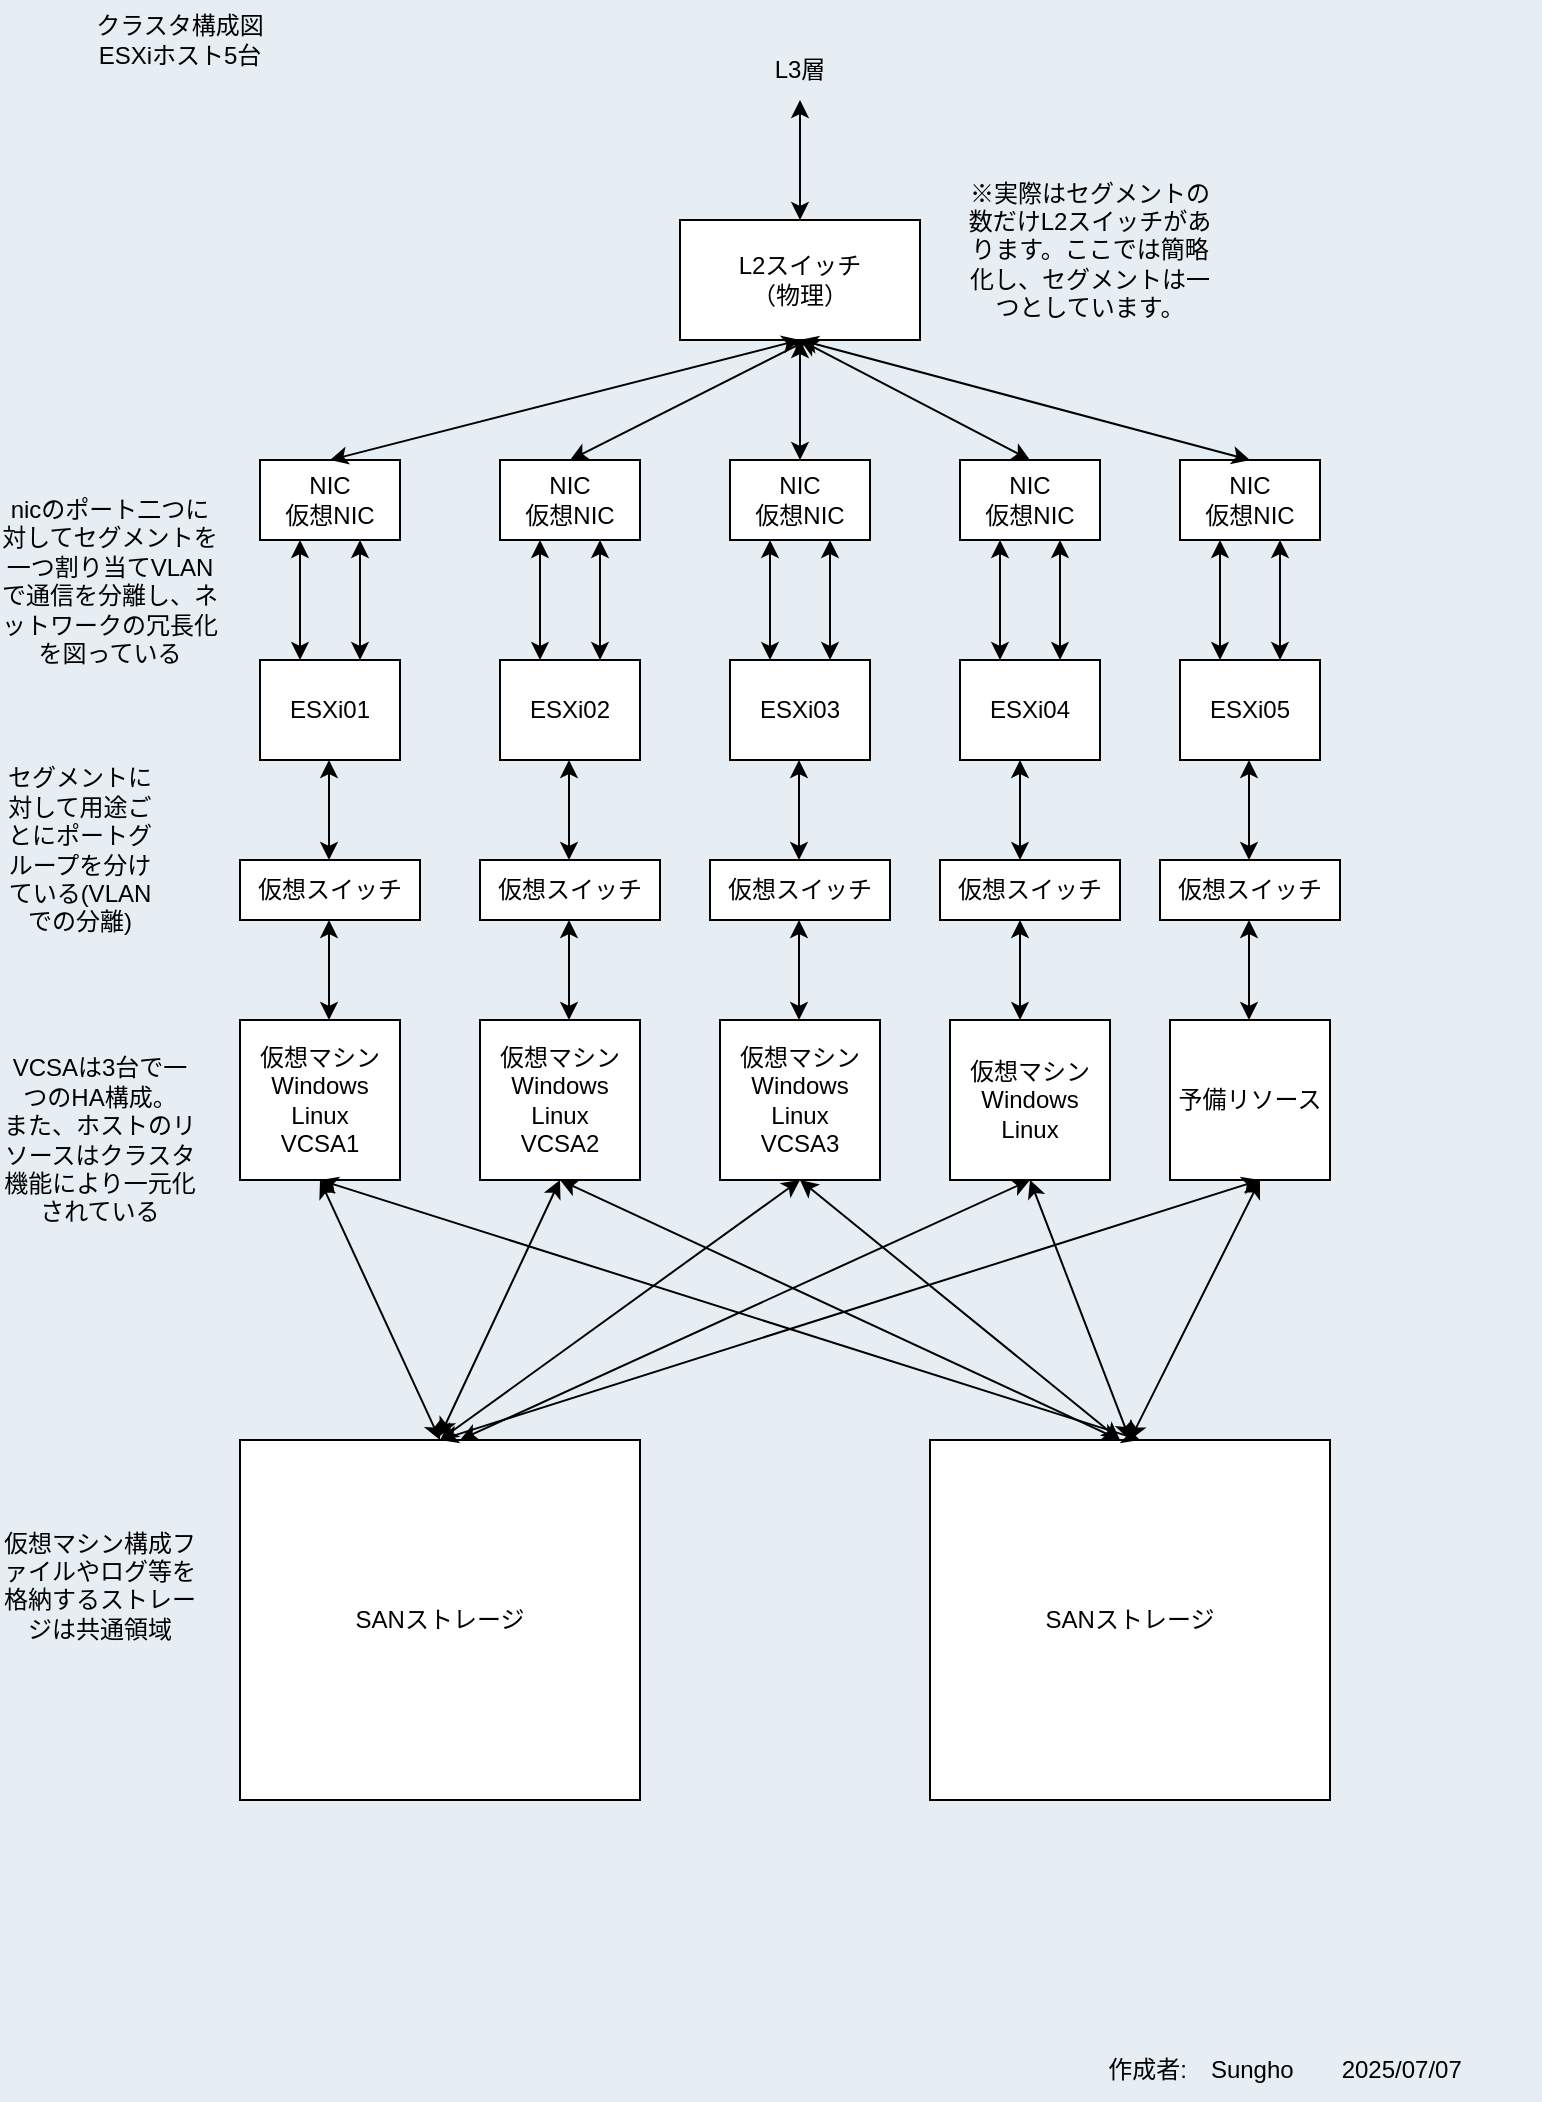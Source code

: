 <mxfile version="27.2.0">
  <diagram name="ページ1" id="e4d3R8pThOpwjFLqMaBg">
    <mxGraphModel dx="2066" dy="1109" grid="1" gridSize="10" guides="1" tooltips="1" connect="1" arrows="1" fold="1" page="1" pageScale="1" pageWidth="827" pageHeight="1169" background="light-dark(#E6EEF3,#E6EEF3)" math="0" shadow="0">
      <root>
        <mxCell id="0" />
        <mxCell id="1" parent="0" />
        <mxCell id="zsU3p8TbrbCi66kmZD97-1" value="L2スイッチ&lt;br&gt;（物理）" style="rounded=0;whiteSpace=wrap;html=1;" vertex="1" parent="1">
          <mxGeometry x="350" y="120" width="120" height="60" as="geometry" />
        </mxCell>
        <mxCell id="zsU3p8TbrbCi66kmZD97-3" value="クラスタ構成図&lt;br&gt;ESXiホスト5台" style="text;html=1;align=center;verticalAlign=middle;whiteSpace=wrap;rounded=0;" vertex="1" parent="1">
          <mxGeometry x="20" y="10" width="160" height="40" as="geometry" />
        </mxCell>
        <mxCell id="zsU3p8TbrbCi66kmZD97-4" value="NIC&lt;br&gt;仮想NIC" style="rounded=0;whiteSpace=wrap;html=1;" vertex="1" parent="1">
          <mxGeometry x="140" y="240" width="70" height="40" as="geometry" />
        </mxCell>
        <mxCell id="zsU3p8TbrbCi66kmZD97-9" value="ESXi01" style="rounded=0;whiteSpace=wrap;html=1;" vertex="1" parent="1">
          <mxGeometry x="140" y="340" width="70" height="50" as="geometry" />
        </mxCell>
        <mxCell id="zsU3p8TbrbCi66kmZD97-15" value="" style="endArrow=classic;startArrow=classic;html=1;rounded=0;exitX=0.25;exitY=0;exitDx=0;exitDy=0;entryX=0.25;entryY=1;entryDx=0;entryDy=0;" edge="1" parent="1">
          <mxGeometry width="50" height="50" relative="1" as="geometry">
            <mxPoint x="160" y="340" as="sourcePoint" />
            <mxPoint x="160" y="280" as="targetPoint" />
          </mxGeometry>
        </mxCell>
        <mxCell id="zsU3p8TbrbCi66kmZD97-18" value="" style="endArrow=classic;startArrow=classic;html=1;rounded=0;entryX=0.5;entryY=1;entryDx=0;entryDy=0;exitX=0.5;exitY=0;exitDx=0;exitDy=0;" edge="1" parent="1" source="zsU3p8TbrbCi66kmZD97-4" target="zsU3p8TbrbCi66kmZD97-1">
          <mxGeometry width="50" height="50" relative="1" as="geometry">
            <mxPoint x="100" y="230" as="sourcePoint" />
            <mxPoint x="130" y="190" as="targetPoint" />
          </mxGeometry>
        </mxCell>
        <mxCell id="zsU3p8TbrbCi66kmZD97-20" value="" style="endArrow=classic;startArrow=classic;html=1;rounded=0;exitX=0.25;exitY=0;exitDx=0;exitDy=0;entryX=0.25;entryY=1;entryDx=0;entryDy=0;" edge="1" parent="1">
          <mxGeometry width="50" height="50" relative="1" as="geometry">
            <mxPoint x="190" y="340" as="sourcePoint" />
            <mxPoint x="190" y="280" as="targetPoint" />
          </mxGeometry>
        </mxCell>
        <mxCell id="zsU3p8TbrbCi66kmZD97-22" value="" style="endArrow=classic;startArrow=classic;html=1;rounded=0;exitX=0.5;exitY=0;exitDx=0;exitDy=0;" edge="1" parent="1" source="zsU3p8TbrbCi66kmZD97-1">
          <mxGeometry width="50" height="50" relative="1" as="geometry">
            <mxPoint x="364" y="110" as="sourcePoint" />
            <mxPoint x="410" y="60" as="targetPoint" />
          </mxGeometry>
        </mxCell>
        <mxCell id="zsU3p8TbrbCi66kmZD97-23" value="L3層" style="text;html=1;align=center;verticalAlign=middle;whiteSpace=wrap;rounded=0;" vertex="1" parent="1">
          <mxGeometry x="355" y="30" width="110" height="30" as="geometry" />
        </mxCell>
        <mxCell id="zsU3p8TbrbCi66kmZD97-24" value="NIC&lt;br&gt;仮想NIC" style="rounded=0;whiteSpace=wrap;html=1;" vertex="1" parent="1">
          <mxGeometry x="260" y="240" width="70" height="40" as="geometry" />
        </mxCell>
        <mxCell id="zsU3p8TbrbCi66kmZD97-25" value="ESXi02" style="rounded=0;whiteSpace=wrap;html=1;" vertex="1" parent="1">
          <mxGeometry x="260" y="340" width="70" height="50" as="geometry" />
        </mxCell>
        <mxCell id="zsU3p8TbrbCi66kmZD97-26" value="" style="endArrow=classic;startArrow=classic;html=1;rounded=0;exitX=0.25;exitY=0;exitDx=0;exitDy=0;entryX=0.25;entryY=1;entryDx=0;entryDy=0;" edge="1" parent="1">
          <mxGeometry width="50" height="50" relative="1" as="geometry">
            <mxPoint x="280" y="340" as="sourcePoint" />
            <mxPoint x="280" y="280" as="targetPoint" />
          </mxGeometry>
        </mxCell>
        <mxCell id="zsU3p8TbrbCi66kmZD97-27" value="" style="endArrow=classic;startArrow=classic;html=1;rounded=0;exitX=0.25;exitY=0;exitDx=0;exitDy=0;entryX=0.25;entryY=1;entryDx=0;entryDy=0;" edge="1" parent="1">
          <mxGeometry width="50" height="50" relative="1" as="geometry">
            <mxPoint x="310" y="340" as="sourcePoint" />
            <mxPoint x="310" y="280" as="targetPoint" />
          </mxGeometry>
        </mxCell>
        <mxCell id="zsU3p8TbrbCi66kmZD97-28" value="NIC&lt;br&gt;仮想NIC" style="rounded=0;whiteSpace=wrap;html=1;" vertex="1" parent="1">
          <mxGeometry x="375" y="240" width="70" height="40" as="geometry" />
        </mxCell>
        <mxCell id="zsU3p8TbrbCi66kmZD97-29" value="ESXi03" style="rounded=0;whiteSpace=wrap;html=1;" vertex="1" parent="1">
          <mxGeometry x="375" y="340" width="70" height="50" as="geometry" />
        </mxCell>
        <mxCell id="zsU3p8TbrbCi66kmZD97-30" value="" style="endArrow=classic;startArrow=classic;html=1;rounded=0;exitX=0.25;exitY=0;exitDx=0;exitDy=0;entryX=0.25;entryY=1;entryDx=0;entryDy=0;" edge="1" parent="1">
          <mxGeometry width="50" height="50" relative="1" as="geometry">
            <mxPoint x="395" y="340" as="sourcePoint" />
            <mxPoint x="395" y="280" as="targetPoint" />
          </mxGeometry>
        </mxCell>
        <mxCell id="zsU3p8TbrbCi66kmZD97-31" value="" style="endArrow=classic;startArrow=classic;html=1;rounded=0;exitX=0.25;exitY=0;exitDx=0;exitDy=0;entryX=0.25;entryY=1;entryDx=0;entryDy=0;" edge="1" parent="1">
          <mxGeometry width="50" height="50" relative="1" as="geometry">
            <mxPoint x="425" y="340" as="sourcePoint" />
            <mxPoint x="425" y="280" as="targetPoint" />
          </mxGeometry>
        </mxCell>
        <mxCell id="zsU3p8TbrbCi66kmZD97-32" value="NIC&lt;br&gt;仮想NIC" style="rounded=0;whiteSpace=wrap;html=1;" vertex="1" parent="1">
          <mxGeometry x="490" y="240" width="70" height="40" as="geometry" />
        </mxCell>
        <mxCell id="zsU3p8TbrbCi66kmZD97-33" value="ESXi04" style="rounded=0;whiteSpace=wrap;html=1;" vertex="1" parent="1">
          <mxGeometry x="490" y="340" width="70" height="50" as="geometry" />
        </mxCell>
        <mxCell id="zsU3p8TbrbCi66kmZD97-34" value="" style="endArrow=classic;startArrow=classic;html=1;rounded=0;exitX=0.25;exitY=0;exitDx=0;exitDy=0;entryX=0.25;entryY=1;entryDx=0;entryDy=0;" edge="1" parent="1">
          <mxGeometry width="50" height="50" relative="1" as="geometry">
            <mxPoint x="510" y="340" as="sourcePoint" />
            <mxPoint x="510" y="280" as="targetPoint" />
          </mxGeometry>
        </mxCell>
        <mxCell id="zsU3p8TbrbCi66kmZD97-35" value="" style="endArrow=classic;startArrow=classic;html=1;rounded=0;exitX=0.25;exitY=0;exitDx=0;exitDy=0;entryX=0.25;entryY=1;entryDx=0;entryDy=0;" edge="1" parent="1">
          <mxGeometry width="50" height="50" relative="1" as="geometry">
            <mxPoint x="540" y="340" as="sourcePoint" />
            <mxPoint x="540" y="280" as="targetPoint" />
          </mxGeometry>
        </mxCell>
        <mxCell id="zsU3p8TbrbCi66kmZD97-36" value="NIC&lt;br&gt;仮想NIC" style="rounded=0;whiteSpace=wrap;html=1;" vertex="1" parent="1">
          <mxGeometry x="600" y="240" width="70" height="40" as="geometry" />
        </mxCell>
        <mxCell id="zsU3p8TbrbCi66kmZD97-37" value="ESXi05" style="rounded=0;whiteSpace=wrap;html=1;" vertex="1" parent="1">
          <mxGeometry x="600" y="340" width="70" height="50" as="geometry" />
        </mxCell>
        <mxCell id="zsU3p8TbrbCi66kmZD97-38" value="" style="endArrow=classic;startArrow=classic;html=1;rounded=0;exitX=0.25;exitY=0;exitDx=0;exitDy=0;entryX=0.25;entryY=1;entryDx=0;entryDy=0;" edge="1" parent="1">
          <mxGeometry width="50" height="50" relative="1" as="geometry">
            <mxPoint x="620" y="340" as="sourcePoint" />
            <mxPoint x="620" y="280" as="targetPoint" />
          </mxGeometry>
        </mxCell>
        <mxCell id="zsU3p8TbrbCi66kmZD97-39" value="" style="endArrow=classic;startArrow=classic;html=1;rounded=0;exitX=0.25;exitY=0;exitDx=0;exitDy=0;entryX=0.25;entryY=1;entryDx=0;entryDy=0;" edge="1" parent="1">
          <mxGeometry width="50" height="50" relative="1" as="geometry">
            <mxPoint x="650" y="340" as="sourcePoint" />
            <mxPoint x="650" y="280" as="targetPoint" />
          </mxGeometry>
        </mxCell>
        <mxCell id="zsU3p8TbrbCi66kmZD97-40" value="" style="endArrow=classic;startArrow=classic;html=1;rounded=0;exitX=0.5;exitY=0;exitDx=0;exitDy=0;" edge="1" parent="1" source="zsU3p8TbrbCi66kmZD97-24">
          <mxGeometry width="50" height="50" relative="1" as="geometry">
            <mxPoint x="364" y="230" as="sourcePoint" />
            <mxPoint x="414" y="180" as="targetPoint" />
          </mxGeometry>
        </mxCell>
        <mxCell id="zsU3p8TbrbCi66kmZD97-41" value="" style="endArrow=classic;startArrow=classic;html=1;rounded=0;exitX=0.5;exitY=0;exitDx=0;exitDy=0;entryX=0.5;entryY=1;entryDx=0;entryDy=0;" edge="1" parent="1" source="zsU3p8TbrbCi66kmZD97-28" target="zsU3p8TbrbCi66kmZD97-1">
          <mxGeometry width="50" height="50" relative="1" as="geometry">
            <mxPoint x="470" y="250" as="sourcePoint" />
            <mxPoint x="579" y="190" as="targetPoint" />
          </mxGeometry>
        </mxCell>
        <mxCell id="zsU3p8TbrbCi66kmZD97-42" value="" style="endArrow=classic;startArrow=classic;html=1;rounded=0;exitX=0.5;exitY=0;exitDx=0;exitDy=0;" edge="1" parent="1" source="zsU3p8TbrbCi66kmZD97-32">
          <mxGeometry width="50" height="50" relative="1" as="geometry">
            <mxPoint x="500" y="220" as="sourcePoint" />
            <mxPoint x="410" y="180" as="targetPoint" />
          </mxGeometry>
        </mxCell>
        <mxCell id="zsU3p8TbrbCi66kmZD97-43" value="" style="endArrow=classic;startArrow=classic;html=1;rounded=0;exitX=0.5;exitY=0;exitDx=0;exitDy=0;" edge="1" parent="1" source="zsU3p8TbrbCi66kmZD97-36">
          <mxGeometry width="50" height="50" relative="1" as="geometry">
            <mxPoint x="725" y="230" as="sourcePoint" />
            <mxPoint x="410" y="180" as="targetPoint" />
          </mxGeometry>
        </mxCell>
        <mxCell id="zsU3p8TbrbCi66kmZD97-44" value="仮想マシン&lt;br&gt;Windows&lt;br&gt;Linux&lt;br&gt;VCSA3" style="whiteSpace=wrap;html=1;aspect=fixed;" vertex="1" parent="1">
          <mxGeometry x="370" y="520" width="80" height="80" as="geometry" />
        </mxCell>
        <mxCell id="zsU3p8TbrbCi66kmZD97-45" value="仮想マシン&lt;br&gt;Windows&lt;br&gt;Linux&lt;br&gt;VCSA2" style="whiteSpace=wrap;html=1;aspect=fixed;" vertex="1" parent="1">
          <mxGeometry x="250" y="520" width="80" height="80" as="geometry" />
        </mxCell>
        <mxCell id="zsU3p8TbrbCi66kmZD97-46" value="仮想マシン&lt;br&gt;Windows&lt;br&gt;Linux&lt;br&gt;VCSA1" style="whiteSpace=wrap;html=1;aspect=fixed;" vertex="1" parent="1">
          <mxGeometry x="130" y="520" width="80" height="80" as="geometry" />
        </mxCell>
        <mxCell id="zsU3p8TbrbCi66kmZD97-47" value="仮想マシン&lt;br&gt;Windows&lt;br&gt;Linux" style="whiteSpace=wrap;html=1;aspect=fixed;" vertex="1" parent="1">
          <mxGeometry x="485" y="520" width="80" height="80" as="geometry" />
        </mxCell>
        <mxCell id="zsU3p8TbrbCi66kmZD97-48" value="予備リソース" style="whiteSpace=wrap;html=1;aspect=fixed;" vertex="1" parent="1">
          <mxGeometry x="595" y="520" width="80" height="80" as="geometry" />
        </mxCell>
        <mxCell id="zsU3p8TbrbCi66kmZD97-49" value="nicのポート二つに対してセグメントを一つ割り当てVLANで通信を分離し、ネットワークの冗長化を図っている&lt;div&gt;&lt;br&gt;&lt;div&gt;&lt;br&gt;&lt;/div&gt;&lt;/div&gt;" style="text;html=1;align=center;verticalAlign=middle;whiteSpace=wrap;rounded=0;" vertex="1" parent="1">
          <mxGeometry x="10" y="250" width="110" height="130" as="geometry" />
        </mxCell>
        <mxCell id="zsU3p8TbrbCi66kmZD97-50" value="仮想スイッチ" style="rounded=0;whiteSpace=wrap;html=1;" vertex="1" parent="1">
          <mxGeometry x="130" y="440" width="90" height="30" as="geometry" />
        </mxCell>
        <mxCell id="zsU3p8TbrbCi66kmZD97-51" value="仮想スイッチ" style="rounded=0;whiteSpace=wrap;html=1;" vertex="1" parent="1">
          <mxGeometry x="250" y="440" width="90" height="30" as="geometry" />
        </mxCell>
        <mxCell id="zsU3p8TbrbCi66kmZD97-52" value="仮想スイッチ" style="rounded=0;whiteSpace=wrap;html=1;" vertex="1" parent="1">
          <mxGeometry x="365" y="440" width="90" height="30" as="geometry" />
        </mxCell>
        <mxCell id="zsU3p8TbrbCi66kmZD97-53" value="仮想スイッチ" style="rounded=0;whiteSpace=wrap;html=1;" vertex="1" parent="1">
          <mxGeometry x="480" y="440" width="90" height="30" as="geometry" />
        </mxCell>
        <mxCell id="zsU3p8TbrbCi66kmZD97-54" value="仮想スイッチ" style="rounded=0;whiteSpace=wrap;html=1;" vertex="1" parent="1">
          <mxGeometry x="590" y="440" width="90" height="30" as="geometry" />
        </mxCell>
        <mxCell id="zsU3p8TbrbCi66kmZD97-57" value="" style="endArrow=classic;startArrow=classic;html=1;rounded=0;exitX=0.5;exitY=0;exitDx=0;exitDy=0;entryX=0.429;entryY=1;entryDx=0;entryDy=0;entryPerimeter=0;" edge="1" parent="1">
          <mxGeometry width="50" height="50" relative="1" as="geometry">
            <mxPoint x="294.5" y="440" as="sourcePoint" />
            <mxPoint x="294.5" y="390" as="targetPoint" />
          </mxGeometry>
        </mxCell>
        <mxCell id="zsU3p8TbrbCi66kmZD97-58" value="" style="endArrow=classic;startArrow=classic;html=1;rounded=0;exitX=0.5;exitY=0;exitDx=0;exitDy=0;entryX=0.429;entryY=1;entryDx=0;entryDy=0;entryPerimeter=0;" edge="1" parent="1">
          <mxGeometry width="50" height="50" relative="1" as="geometry">
            <mxPoint x="409.5" y="440" as="sourcePoint" />
            <mxPoint x="409.5" y="390" as="targetPoint" />
          </mxGeometry>
        </mxCell>
        <mxCell id="zsU3p8TbrbCi66kmZD97-59" value="" style="endArrow=classic;startArrow=classic;html=1;rounded=0;exitX=0.5;exitY=0;exitDx=0;exitDy=0;entryX=0.429;entryY=1;entryDx=0;entryDy=0;entryPerimeter=0;" edge="1" parent="1">
          <mxGeometry width="50" height="50" relative="1" as="geometry">
            <mxPoint x="520" y="440" as="sourcePoint" />
            <mxPoint x="520" y="390" as="targetPoint" />
          </mxGeometry>
        </mxCell>
        <mxCell id="zsU3p8TbrbCi66kmZD97-60" value="" style="endArrow=classic;startArrow=classic;html=1;rounded=0;exitX=0.5;exitY=0;exitDx=0;exitDy=0;entryX=0.429;entryY=1;entryDx=0;entryDy=0;entryPerimeter=0;" edge="1" parent="1">
          <mxGeometry width="50" height="50" relative="1" as="geometry">
            <mxPoint x="634.5" y="440" as="sourcePoint" />
            <mxPoint x="634.5" y="390" as="targetPoint" />
          </mxGeometry>
        </mxCell>
        <mxCell id="zsU3p8TbrbCi66kmZD97-62" value="" style="endArrow=classic;startArrow=classic;html=1;rounded=0;exitX=0.5;exitY=0;exitDx=0;exitDy=0;entryX=0.429;entryY=1;entryDx=0;entryDy=0;entryPerimeter=0;" edge="1" parent="1">
          <mxGeometry width="50" height="50" relative="1" as="geometry">
            <mxPoint x="174.5" y="440" as="sourcePoint" />
            <mxPoint x="174.5" y="390" as="targetPoint" />
          </mxGeometry>
        </mxCell>
        <mxCell id="zsU3p8TbrbCi66kmZD97-64" value="SANストレージ" style="rounded=0;whiteSpace=wrap;html=1;" vertex="1" parent="1">
          <mxGeometry x="130" y="730" width="200" height="180" as="geometry" />
        </mxCell>
        <mxCell id="zsU3p8TbrbCi66kmZD97-65" value="SANストレージ" style="rounded=0;whiteSpace=wrap;html=1;" vertex="1" parent="1">
          <mxGeometry x="475" y="730" width="200" height="180" as="geometry" />
        </mxCell>
        <mxCell id="zsU3p8TbrbCi66kmZD97-66" value="" style="endArrow=classic;startArrow=classic;html=1;rounded=0;exitX=0.5;exitY=0;exitDx=0;exitDy=0;" edge="1" parent="1" source="zsU3p8TbrbCi66kmZD97-65">
          <mxGeometry width="50" height="50" relative="1" as="geometry">
            <mxPoint x="590" y="650" as="sourcePoint" />
            <mxPoint x="640" y="600" as="targetPoint" />
          </mxGeometry>
        </mxCell>
        <mxCell id="zsU3p8TbrbCi66kmZD97-67" value="" style="endArrow=classic;startArrow=classic;html=1;rounded=0;exitX=0.5;exitY=0;exitDx=0;exitDy=0;" edge="1" parent="1" source="zsU3p8TbrbCi66kmZD97-64">
          <mxGeometry width="50" height="50" relative="1" as="geometry">
            <mxPoint x="590" y="650" as="sourcePoint" />
            <mxPoint x="640" y="600" as="targetPoint" />
          </mxGeometry>
        </mxCell>
        <mxCell id="zsU3p8TbrbCi66kmZD97-68" value="" style="endArrow=classic;startArrow=classic;html=1;rounded=0;entryX=0.5;entryY=1;entryDx=0;entryDy=0;exitX=0.5;exitY=0;exitDx=0;exitDy=0;" edge="1" parent="1" source="zsU3p8TbrbCi66kmZD97-64" target="zsU3p8TbrbCi66kmZD97-46">
          <mxGeometry width="50" height="50" relative="1" as="geometry">
            <mxPoint x="160" y="670" as="sourcePoint" />
            <mxPoint x="210" y="620" as="targetPoint" />
          </mxGeometry>
        </mxCell>
        <mxCell id="zsU3p8TbrbCi66kmZD97-69" value="" style="endArrow=classic;startArrow=classic;html=1;rounded=0;entryX=0.5;entryY=1;entryDx=0;entryDy=0;exitX=0.5;exitY=0;exitDx=0;exitDy=0;" edge="1" parent="1" target="zsU3p8TbrbCi66kmZD97-46">
          <mxGeometry width="50" height="50" relative="1" as="geometry">
            <mxPoint x="580" y="730" as="sourcePoint" />
            <mxPoint x="520" y="600" as="targetPoint" />
          </mxGeometry>
        </mxCell>
        <mxCell id="zsU3p8TbrbCi66kmZD97-70" value="" style="endArrow=classic;startArrow=classic;html=1;rounded=0;entryX=0.5;entryY=1;entryDx=0;entryDy=0;" edge="1" parent="1" target="zsU3p8TbrbCi66kmZD97-45">
          <mxGeometry width="50" height="50" relative="1" as="geometry">
            <mxPoint x="230" y="728" as="sourcePoint" />
            <mxPoint x="390" y="720" as="targetPoint" />
          </mxGeometry>
        </mxCell>
        <mxCell id="zsU3p8TbrbCi66kmZD97-71" value="" style="endArrow=classic;startArrow=classic;html=1;rounded=0;entryX=0.5;entryY=1;entryDx=0;entryDy=0;" edge="1" parent="1" target="zsU3p8TbrbCi66kmZD97-45">
          <mxGeometry width="50" height="50" relative="1" as="geometry">
            <mxPoint x="570" y="730" as="sourcePoint" />
            <mxPoint x="470" y="800" as="targetPoint" />
          </mxGeometry>
        </mxCell>
        <mxCell id="zsU3p8TbrbCi66kmZD97-72" value="" style="endArrow=classic;startArrow=classic;html=1;rounded=0;entryX=0.5;entryY=1;entryDx=0;entryDy=0;" edge="1" parent="1" target="zsU3p8TbrbCi66kmZD97-44">
          <mxGeometry width="50" height="50" relative="1" as="geometry">
            <mxPoint x="570" y="730" as="sourcePoint" />
            <mxPoint x="400" y="750" as="targetPoint" />
          </mxGeometry>
        </mxCell>
        <mxCell id="zsU3p8TbrbCi66kmZD97-73" value="" style="endArrow=classic;startArrow=classic;html=1;rounded=0;entryX=0.5;entryY=1;entryDx=0;entryDy=0;exitX=0.5;exitY=0;exitDx=0;exitDy=0;" edge="1" parent="1" source="zsU3p8TbrbCi66kmZD97-64" target="zsU3p8TbrbCi66kmZD97-44">
          <mxGeometry width="50" height="50" relative="1" as="geometry">
            <mxPoint x="494" y="990" as="sourcePoint" />
            <mxPoint x="334" y="680" as="targetPoint" />
          </mxGeometry>
        </mxCell>
        <mxCell id="zsU3p8TbrbCi66kmZD97-74" value="" style="endArrow=classic;startArrow=classic;html=1;rounded=0;entryX=0.5;entryY=1;entryDx=0;entryDy=0;exitX=0.5;exitY=0;exitDx=0;exitDy=0;" edge="1" parent="1" source="zsU3p8TbrbCi66kmZD97-65" target="zsU3p8TbrbCi66kmZD97-47">
          <mxGeometry width="50" height="50" relative="1" as="geometry">
            <mxPoint x="390" y="968" as="sourcePoint" />
            <mxPoint x="450" y="840" as="targetPoint" />
          </mxGeometry>
        </mxCell>
        <mxCell id="zsU3p8TbrbCi66kmZD97-75" value="" style="endArrow=classic;startArrow=classic;html=1;rounded=0;entryX=0.5;entryY=1;entryDx=0;entryDy=0;" edge="1" parent="1" target="zsU3p8TbrbCi66kmZD97-47">
          <mxGeometry width="50" height="50" relative="1" as="geometry">
            <mxPoint x="240" y="730" as="sourcePoint" />
            <mxPoint x="420" y="860" as="targetPoint" />
          </mxGeometry>
        </mxCell>
        <mxCell id="zsU3p8TbrbCi66kmZD97-76" value="" style="endArrow=classic;startArrow=classic;html=1;rounded=0;exitX=0.5;exitY=0;exitDx=0;exitDy=0;entryX=0.429;entryY=1;entryDx=0;entryDy=0;entryPerimeter=0;" edge="1" parent="1">
          <mxGeometry width="50" height="50" relative="1" as="geometry">
            <mxPoint x="174.5" y="520" as="sourcePoint" />
            <mxPoint x="174.5" y="470" as="targetPoint" />
          </mxGeometry>
        </mxCell>
        <mxCell id="zsU3p8TbrbCi66kmZD97-77" value="" style="endArrow=classic;startArrow=classic;html=1;rounded=0;exitX=0.5;exitY=0;exitDx=0;exitDy=0;entryX=0.429;entryY=1;entryDx=0;entryDy=0;entryPerimeter=0;" edge="1" parent="1">
          <mxGeometry width="50" height="50" relative="1" as="geometry">
            <mxPoint x="294.5" y="520" as="sourcePoint" />
            <mxPoint x="294.5" y="470" as="targetPoint" />
          </mxGeometry>
        </mxCell>
        <mxCell id="zsU3p8TbrbCi66kmZD97-78" value="" style="endArrow=classic;startArrow=classic;html=1;rounded=0;exitX=0.5;exitY=0;exitDx=0;exitDy=0;entryX=0.429;entryY=1;entryDx=0;entryDy=0;entryPerimeter=0;" edge="1" parent="1">
          <mxGeometry width="50" height="50" relative="1" as="geometry">
            <mxPoint x="409.5" y="520" as="sourcePoint" />
            <mxPoint x="409.5" y="470" as="targetPoint" />
          </mxGeometry>
        </mxCell>
        <mxCell id="zsU3p8TbrbCi66kmZD97-79" value="" style="endArrow=classic;startArrow=classic;html=1;rounded=0;exitX=0.5;exitY=0;exitDx=0;exitDy=0;entryX=0.429;entryY=1;entryDx=0;entryDy=0;entryPerimeter=0;" edge="1" parent="1">
          <mxGeometry width="50" height="50" relative="1" as="geometry">
            <mxPoint x="520" y="520" as="sourcePoint" />
            <mxPoint x="520" y="470" as="targetPoint" />
          </mxGeometry>
        </mxCell>
        <mxCell id="zsU3p8TbrbCi66kmZD97-80" value="" style="endArrow=classic;startArrow=classic;html=1;rounded=0;exitX=0.5;exitY=0;exitDx=0;exitDy=0;entryX=0.429;entryY=1;entryDx=0;entryDy=0;entryPerimeter=0;" edge="1" parent="1">
          <mxGeometry width="50" height="50" relative="1" as="geometry">
            <mxPoint x="634.5" y="520" as="sourcePoint" />
            <mxPoint x="634.5" y="470" as="targetPoint" />
          </mxGeometry>
        </mxCell>
        <mxCell id="zsU3p8TbrbCi66kmZD97-81" value="VCSAは3台で一つのHA構成。&lt;br&gt;また、ホストのリソースはクラスタ機能により一元化されている" style="text;html=1;align=center;verticalAlign=middle;whiteSpace=wrap;rounded=0;" vertex="1" parent="1">
          <mxGeometry x="10" y="530" width="100" height="100" as="geometry" />
        </mxCell>
        <mxCell id="zsU3p8TbrbCi66kmZD97-82" value="仮想マシン構成ファイルやログ等を格納するストレージは共通領域&lt;div&gt;&lt;br&gt;&lt;/div&gt;" style="text;html=1;align=center;verticalAlign=middle;whiteSpace=wrap;rounded=0;" vertex="1" parent="1">
          <mxGeometry x="10" y="750" width="100" height="120" as="geometry" />
        </mxCell>
        <mxCell id="zsU3p8TbrbCi66kmZD97-86" value="※実際はセグメントの数だけL2スイッチがあります。ここでは簡略化し、セグメントは一つとし&lt;span style=&quot;background-color: transparent; color: light-dark(rgb(0, 0, 0), rgb(255, 255, 255));&quot;&gt;ています。&lt;/span&gt;" style="text;html=1;align=center;verticalAlign=middle;whiteSpace=wrap;rounded=0;" vertex="1" parent="1">
          <mxGeometry x="490" y="90" width="130" height="90" as="geometry" />
        </mxCell>
        <mxCell id="zsU3p8TbrbCi66kmZD97-87" value="セグメントに対して用途ごとにポートグループを分けている(VLANでの分離)" style="text;html=1;align=center;verticalAlign=middle;whiteSpace=wrap;rounded=0;" vertex="1" parent="1">
          <mxGeometry x="10" y="400" width="80" height="70" as="geometry" />
        </mxCell>
        <mxCell id="zsU3p8TbrbCi66kmZD97-88" value="作成者:　Sungho　　2025/07/0&lt;span style=&quot;background-color: transparent; color: light-dark(rgb(0, 0, 0), rgb(255, 255, 255));&quot;&gt;7&lt;/span&gt;" style="text;html=1;align=center;verticalAlign=middle;whiteSpace=wrap;rounded=0;" vertex="1" parent="1">
          <mxGeometry x="525" y="1030" width="255" height="30" as="geometry" />
        </mxCell>
      </root>
    </mxGraphModel>
  </diagram>
</mxfile>

